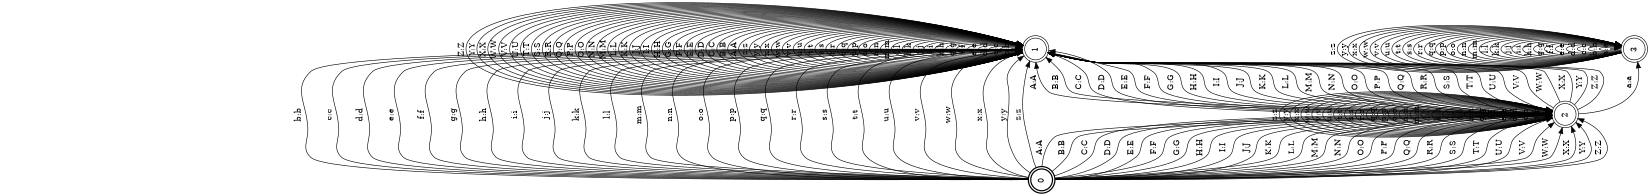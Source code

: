 digraph FST {
rankdir = LR;
size = "8.5,11";
label = "";
center = 1;
orientation = Landscape;
ranksep = "0.4";
nodesep = "0.25";
0 [label = "0", shape = doublecircle, style = bold, fontsize = 14]
	0 -> 1 [label = "b:b", fontsize = 14];
	0 -> 1 [label = "c:c", fontsize = 14];
	0 -> 1 [label = "d:d", fontsize = 14];
	0 -> 1 [label = "e:e", fontsize = 14];
	0 -> 1 [label = "f:f", fontsize = 14];
	0 -> 1 [label = "g:g", fontsize = 14];
	0 -> 1 [label = "h:h", fontsize = 14];
	0 -> 1 [label = "i:i", fontsize = 14];
	0 -> 1 [label = "j:j", fontsize = 14];
	0 -> 1 [label = "k:k", fontsize = 14];
	0 -> 1 [label = "l:l", fontsize = 14];
	0 -> 1 [label = "m:m", fontsize = 14];
	0 -> 1 [label = "n:n", fontsize = 14];
	0 -> 1 [label = "o:o", fontsize = 14];
	0 -> 1 [label = "p:p", fontsize = 14];
	0 -> 1 [label = "q:q", fontsize = 14];
	0 -> 1 [label = "r:r", fontsize = 14];
	0 -> 1 [label = "s:s", fontsize = 14];
	0 -> 1 [label = "t:t", fontsize = 14];
	0 -> 1 [label = "u:u", fontsize = 14];
	0 -> 1 [label = "v:v", fontsize = 14];
	0 -> 1 [label = "w:w", fontsize = 14];
	0 -> 1 [label = "x:x", fontsize = 14];
	0 -> 1 [label = "y:y", fontsize = 14];
	0 -> 1 [label = "z:z", fontsize = 14];
	0 -> 2 [label = "A:A", fontsize = 14];
	0 -> 2 [label = "B:B", fontsize = 14];
	0 -> 2 [label = "C:C", fontsize = 14];
	0 -> 2 [label = "D:D", fontsize = 14];
	0 -> 2 [label = "E:E", fontsize = 14];
	0 -> 2 [label = "F:F", fontsize = 14];
	0 -> 2 [label = "G:G", fontsize = 14];
	0 -> 2 [label = "H:H", fontsize = 14];
	0 -> 2 [label = "I:I", fontsize = 14];
	0 -> 2 [label = "J:J", fontsize = 14];
	0 -> 2 [label = "K:K", fontsize = 14];
	0 -> 2 [label = "L:L", fontsize = 14];
	0 -> 2 [label = "M:M", fontsize = 14];
	0 -> 2 [label = "N:N", fontsize = 14];
	0 -> 2 [label = "O:O", fontsize = 14];
	0 -> 2 [label = "P:P", fontsize = 14];
	0 -> 2 [label = "Q:Q", fontsize = 14];
	0 -> 2 [label = "R:R", fontsize = 14];
	0 -> 2 [label = "S:S", fontsize = 14];
	0 -> 2 [label = "T:T", fontsize = 14];
	0 -> 2 [label = "U:U", fontsize = 14];
	0 -> 2 [label = "V:V", fontsize = 14];
	0 -> 2 [label = "W:W", fontsize = 14];
	0 -> 2 [label = "X:X", fontsize = 14];
	0 -> 2 [label = "Y:Y", fontsize = 14];
	0 -> 2 [label = "Z:Z", fontsize = 14];
1 [label = "1", shape = doublecircle, style = solid, fontsize = 14]
	1 -> 1 [label = "b:b", fontsize = 14];
	1 -> 1 [label = "c:c", fontsize = 14];
	1 -> 1 [label = "d:d", fontsize = 14];
	1 -> 1 [label = "e:e", fontsize = 14];
	1 -> 1 [label = "f:f", fontsize = 14];
	1 -> 1 [label = "g:g", fontsize = 14];
	1 -> 1 [label = "h:h", fontsize = 14];
	1 -> 1 [label = "i:i", fontsize = 14];
	1 -> 1 [label = "j:j", fontsize = 14];
	1 -> 1 [label = "k:k", fontsize = 14];
	1 -> 1 [label = "l:l", fontsize = 14];
	1 -> 1 [label = "m:m", fontsize = 14];
	1 -> 1 [label = "n:n", fontsize = 14];
	1 -> 1 [label = "o:o", fontsize = 14];
	1 -> 1 [label = "p:p", fontsize = 14];
	1 -> 1 [label = "q:q", fontsize = 14];
	1 -> 1 [label = "r:r", fontsize = 14];
	1 -> 1 [label = "s:s", fontsize = 14];
	1 -> 1 [label = "t:t", fontsize = 14];
	1 -> 1 [label = "u:u", fontsize = 14];
	1 -> 1 [label = "v:v", fontsize = 14];
	1 -> 1 [label = "w:w", fontsize = 14];
	1 -> 1 [label = "x:x", fontsize = 14];
	1 -> 1 [label = "y:y", fontsize = 14];
	1 -> 1 [label = "z:z", fontsize = 14];
	1 -> 1 [label = "A:A", fontsize = 14];
	1 -> 1 [label = "B:B", fontsize = 14];
	1 -> 1 [label = "C:C", fontsize = 14];
	1 -> 1 [label = "D:D", fontsize = 14];
	1 -> 1 [label = "E:E", fontsize = 14];
	1 -> 1 [label = "F:F", fontsize = 14];
	1 -> 1 [label = "G:G", fontsize = 14];
	1 -> 1 [label = "H:H", fontsize = 14];
	1 -> 1 [label = "I:I", fontsize = 14];
	1 -> 1 [label = "J:J", fontsize = 14];
	1 -> 1 [label = "K:K", fontsize = 14];
	1 -> 1 [label = "L:L", fontsize = 14];
	1 -> 1 [label = "M:M", fontsize = 14];
	1 -> 1 [label = "N:N", fontsize = 14];
	1 -> 1 [label = "O:O", fontsize = 14];
	1 -> 1 [label = "P:P", fontsize = 14];
	1 -> 1 [label = "Q:Q", fontsize = 14];
	1 -> 1 [label = "R:R", fontsize = 14];
	1 -> 1 [label = "S:S", fontsize = 14];
	1 -> 1 [label = "T:T", fontsize = 14];
	1 -> 1 [label = "U:U", fontsize = 14];
	1 -> 1 [label = "V:V", fontsize = 14];
	1 -> 1 [label = "W:W", fontsize = 14];
	1 -> 1 [label = "X:X", fontsize = 14];
	1 -> 1 [label = "Y:Y", fontsize = 14];
	1 -> 1 [label = "Z:Z", fontsize = 14];
2 [label = "2", shape = doublecircle, style = solid, fontsize = 14]
	2 -> 3 [label = "a:a", fontsize = 14];
	2 -> 2 [label = "b:b", fontsize = 14];
	2 -> 2 [label = "c:c", fontsize = 14];
	2 -> 2 [label = "d:d", fontsize = 14];
	2 -> 2 [label = "e:e", fontsize = 14];
	2 -> 2 [label = "f:f", fontsize = 14];
	2 -> 2 [label = "g:g", fontsize = 14];
	2 -> 2 [label = "h:h", fontsize = 14];
	2 -> 2 [label = "i:i", fontsize = 14];
	2 -> 2 [label = "j:j", fontsize = 14];
	2 -> 2 [label = "k:k", fontsize = 14];
	2 -> 2 [label = "l:l", fontsize = 14];
	2 -> 2 [label = "m:m", fontsize = 14];
	2 -> 2 [label = "n:n", fontsize = 14];
	2 -> 2 [label = "o:o", fontsize = 14];
	2 -> 2 [label = "p:p", fontsize = 14];
	2 -> 2 [label = "q:q", fontsize = 14];
	2 -> 2 [label = "r:r", fontsize = 14];
	2 -> 2 [label = "s:s", fontsize = 14];
	2 -> 2 [label = "t:t", fontsize = 14];
	2 -> 2 [label = "u:u", fontsize = 14];
	2 -> 2 [label = "v:v", fontsize = 14];
	2 -> 2 [label = "w:w", fontsize = 14];
	2 -> 2 [label = "x:x", fontsize = 14];
	2 -> 2 [label = "y:y", fontsize = 14];
	2 -> 2 [label = "z:z", fontsize = 14];
	2 -> 1 [label = "A:A", fontsize = 14];
	2 -> 1 [label = "B:B", fontsize = 14];
	2 -> 1 [label = "C:C", fontsize = 14];
	2 -> 1 [label = "D:D", fontsize = 14];
	2 -> 1 [label = "E:E", fontsize = 14];
	2 -> 1 [label = "F:F", fontsize = 14];
	2 -> 1 [label = "G:G", fontsize = 14];
	2 -> 1 [label = "H:H", fontsize = 14];
	2 -> 1 [label = "I:I", fontsize = 14];
	2 -> 1 [label = "J:J", fontsize = 14];
	2 -> 1 [label = "K:K", fontsize = 14];
	2 -> 1 [label = "L:L", fontsize = 14];
	2 -> 1 [label = "M:M", fontsize = 14];
	2 -> 1 [label = "N:N", fontsize = 14];
	2 -> 1 [label = "O:O", fontsize = 14];
	2 -> 1 [label = "P:P", fontsize = 14];
	2 -> 1 [label = "Q:Q", fontsize = 14];
	2 -> 1 [label = "R:R", fontsize = 14];
	2 -> 1 [label = "S:S", fontsize = 14];
	2 -> 1 [label = "T:T", fontsize = 14];
	2 -> 1 [label = "U:U", fontsize = 14];
	2 -> 1 [label = "V:V", fontsize = 14];
	2 -> 1 [label = "W:W", fontsize = 14];
	2 -> 1 [label = "X:X", fontsize = 14];
	2 -> 1 [label = "Y:Y", fontsize = 14];
	2 -> 1 [label = "Z:Z", fontsize = 14];
3 [label = "3", shape = doublecircle, style = solid, fontsize = 14]
	3 -> 3 [label = "a:a", fontsize = 14];
	3 -> 3 [label = "b:b", fontsize = 14];
	3 -> 3 [label = "c:c", fontsize = 14];
	3 -> 3 [label = "d:d", fontsize = 14];
	3 -> 3 [label = "e:e", fontsize = 14];
	3 -> 3 [label = "f:f", fontsize = 14];
	3 -> 3 [label = "g:g", fontsize = 14];
	3 -> 3 [label = "h:h", fontsize = 14];
	3 -> 3 [label = "i:i", fontsize = 14];
	3 -> 3 [label = "j:j", fontsize = 14];
	3 -> 3 [label = "k:k", fontsize = 14];
	3 -> 3 [label = "l:l", fontsize = 14];
	3 -> 3 [label = "m:m", fontsize = 14];
	3 -> 3 [label = "n:n", fontsize = 14];
	3 -> 3 [label = "o:o", fontsize = 14];
	3 -> 3 [label = "p:p", fontsize = 14];
	3 -> 3 [label = "q:q", fontsize = 14];
	3 -> 3 [label = "r:r", fontsize = 14];
	3 -> 3 [label = "s:s", fontsize = 14];
	3 -> 3 [label = "t:t", fontsize = 14];
	3 -> 3 [label = "u:u", fontsize = 14];
	3 -> 3 [label = "v:v", fontsize = 14];
	3 -> 3 [label = "w:w", fontsize = 14];
	3 -> 3 [label = "x:x", fontsize = 14];
	3 -> 3 [label = "y:y", fontsize = 14];
	3 -> 3 [label = "z:z", fontsize = 14];
}
